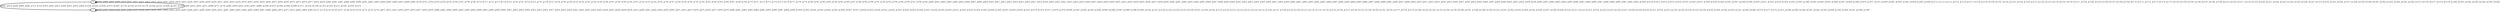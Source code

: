 digraph G {
        node [style=rounded, penwidth=3, fontsize=20, shape=oval];
        "0" -> "0" [label="@601, @602, @603, @604, @610, @611, @612, @613, @614, @615, @616, @617, @618, @624, @625, @626, @627, @628, @629, @630, @631, @632, @633, @634, @635, @653, @654, @655, @656, @657, @658, @659, @674, @675, @676, @677, @678, @679, @680, @681, @687, @688, @689, @690, @691, @692, @693, @694, @695, @696, @697, @698, @699, @700, @701, @702, @703, @704, @705, @706, @707, @708, @709, @710, @711, @712, @713, @718, @719, @720, @721, @722, @723, @735, @736, @737, @738, @739, @740, @741, @742, @743, @744, @745, @746, @747, @748, @749, @750, @751, @752, @753, @754, @755, @756, @757, @758, @759, @760, @761, @762, @763, @764, @765, @766, @767, @768, @769, @770, @771, @772, @773, @774, @775, @776, @777, @778, @779, @780, @781, @782, @783, @784, @785, @786, @787, @788, @789, @790, @791, @792, @793, @794, @795, @796, @797, @798, @799, @800, @801, @802, @803, @804, @805, @806, @807, @808, @809, @810, @811, @812, @813, @814, @815, @816, @817, @818, @819, @820, @821, @822, @823, @824, @825, @826, @827, @828, @829, @830, @831, @832, @833, @834, @835, @836, @837, @838, @839, @840, @841, @842, @843, @844, @845, @846, @847, @848, @849, @850, @851, @852, @853, @854, @855, @856, @857, @858, @859, @860, @861, @862, @863, @864, @865, @866, @867, @868, @869, @884, @885, @886, @887, @888, @889, @890, @906, @907, @908, @909, @910, @911, @912, @933, @934, @935, @936, @937, @938, @944, @945, @946, @947, @948, @949, @950, @951, @952, @958, @959, @960, @961, @962, @963, @964, @965, @966, @967, @968, @969, @987, @988, @989, @990, @991, @992, @993, @1009, @1010, @1011, @1012, @1013, @1014, @1015, @1036, @1037, @1038, @1039, @1040, @1041, @1047, @1048, @1049, @1050, @1051, @1052, @1053, @1054, @1055, @1061, @1062, @1063, @1064, @1065, @1066, @1067, @1068, @1069, @1070, @1071, @1072, @1090, @1091, @1092, @1093, @1094, @1095, @1096, @1112, @1113, @1114, @1115, @1116, @1117, @1118, @1139, @1140, @1141, @1142, @1143, @1144, @1150, @1151, @1152, @1153, @1154, @1155, @1156, @1157, @1158, @1164, @1165, @1166, @1167, @1168, @1169, @1170, @1171, @1172, @1173, @1174, @1175, @1193, @1194, @1195, @1196, @1197, @1198, @1199, @1215, @1216, @1217, @1218, @1219, @1220, @1221, @1242, @1243, @1244, @1245, @1246, @1247, @1253, @1254, @1255, @1256, @1257, @1258, @1259, @1260, @1261, @1262, @1263, @1264, @1265, @1266, @1275, @1276, @1277, @1278, @1279, @1280, @1281, @1282, @1283, @1284, @1285, @1286", color=black,arrowsize=1,style=bold,penwidth=3,fontsize=20];
"0" -> "1" [label="@605, @619, @636, @660, @682, @714, @724, @870, @891, @913, @939, @953, @970, @994, @1016, @1042, @1056, @1073, @1097, @1119, @1145, @1159, @1176, @1200, @1222, @1248, @1267, @1287", color=black,arrowsize=1,style=bold,penwidth=3,fontsize=20];
"1" -> "1" [label="@606, @607, @608, @620, @621, @622, @637, @638, @639, @640, @641, @642, @643, @644, @645, @646, @647, @648, @649, @650, @651, @661, @662, @663, @664, @665, @666, @667, @668, @669, @670, @671, @672, @683, @684, @685, @715, @716, @725, @726, @727, @728, @729, @730, @731, @732, @733, @871, @872, @873, @874, @875, @876, @877, @878, @879, @880, @881, @882, @892, @893, @894, @895, @896, @897, @898, @899, @900, @901, @902, @903, @904, @914, @915, @916, @917, @918, @919, @920, @921, @922, @923, @924, @925, @926, @927, @928, @929, @930, @931, @940, @941, @942, @954, @955, @956, @971, @972, @973, @974, @975, @976, @977, @978, @979, @980, @981, @982, @983, @984, @985, @995, @996, @997, @998, @999, @1000, @1001, @1002, @1003, @1004, @1005, @1006, @1007, @1017, @1018, @1019, @1020, @1021, @1022, @1023, @1024, @1025, @1026, @1027, @1028, @1029, @1030, @1031, @1032, @1033, @1034, @1043, @1044, @1045, @1057, @1058, @1059, @1074, @1075, @1076, @1077, @1078, @1079, @1080, @1081, @1082, @1083, @1084, @1085, @1086, @1087, @1088, @1098, @1099, @1100, @1101, @1102, @1103, @1104, @1105, @1106, @1107, @1108, @1109, @1110, @1120, @1121, @1122, @1123, @1124, @1125, @1126, @1127, @1128, @1129, @1130, @1131, @1132, @1133, @1134, @1135, @1136, @1137, @1146, @1147, @1148, @1160, @1161, @1162, @1177, @1178, @1179, @1180, @1181, @1182, @1183, @1184, @1185, @1186, @1187, @1188, @1189, @1190, @1191, @1201, @1202, @1203, @1204, @1205, @1206, @1207, @1208, @1209, @1210, @1211, @1212, @1213, @1223, @1224, @1225, @1226, @1227, @1228, @1229, @1230, @1231, @1232, @1233, @1234, @1235, @1236, @1237, @1238, @1239, @1240, @1249, @1250, @1251, @1268, @1269, @1270, @1271, @1272, @1273, @1288, @1289, @1290, @1291, @1292, @1293, @1294, @1295, @1296, @1297, @1298, @1299", color=black,arrowsize=1,style=bold,penwidth=3,fontsize=20];
"1" -> "0" [label="@609, @623, @652, @673, @686, @717, @734, @883, @905, @932, @943, @957, @986, @1008, @1035, @1046, @1060, @1089, @1111, @1138, @1149, @1163, @1192, @1214, @1241, @1252, @1274", color=black,arrowsize=1,style=bold,penwidth=3,fontsize=20];
}
